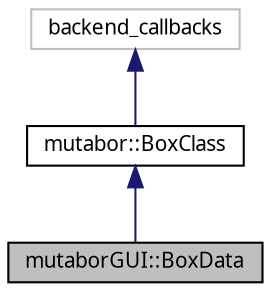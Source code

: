 digraph "mutaborGUI::BoxData"
{
  edge [fontname="Sans",fontsize="10",labelfontname="Sans",labelfontsize="10"];
  node [fontname="Sans",fontsize="10",shape=record];
  Node0 [label="mutaborGUI::BoxData",height=0.2,width=0.4,color="black", fillcolor="grey75", style="filled", fontcolor="black"];
  Node1 -> Node0 [dir="back",color="midnightblue",fontsize="10",style="solid",fontname="Sans"];
  Node1 [label="mutabor::BoxClass",height=0.2,width=0.4,color="black", fillcolor="white", style="filled",URL="$d3/d4e/structmutabor_1_1BoxClass.html"];
  Node2 -> Node1 [dir="back",color="midnightblue",fontsize="10",style="solid",fontname="Sans"];
  Node2 [label="backend_callbacks",height=0.2,width=0.4,color="grey75", fillcolor="white", style="filled"];
}
